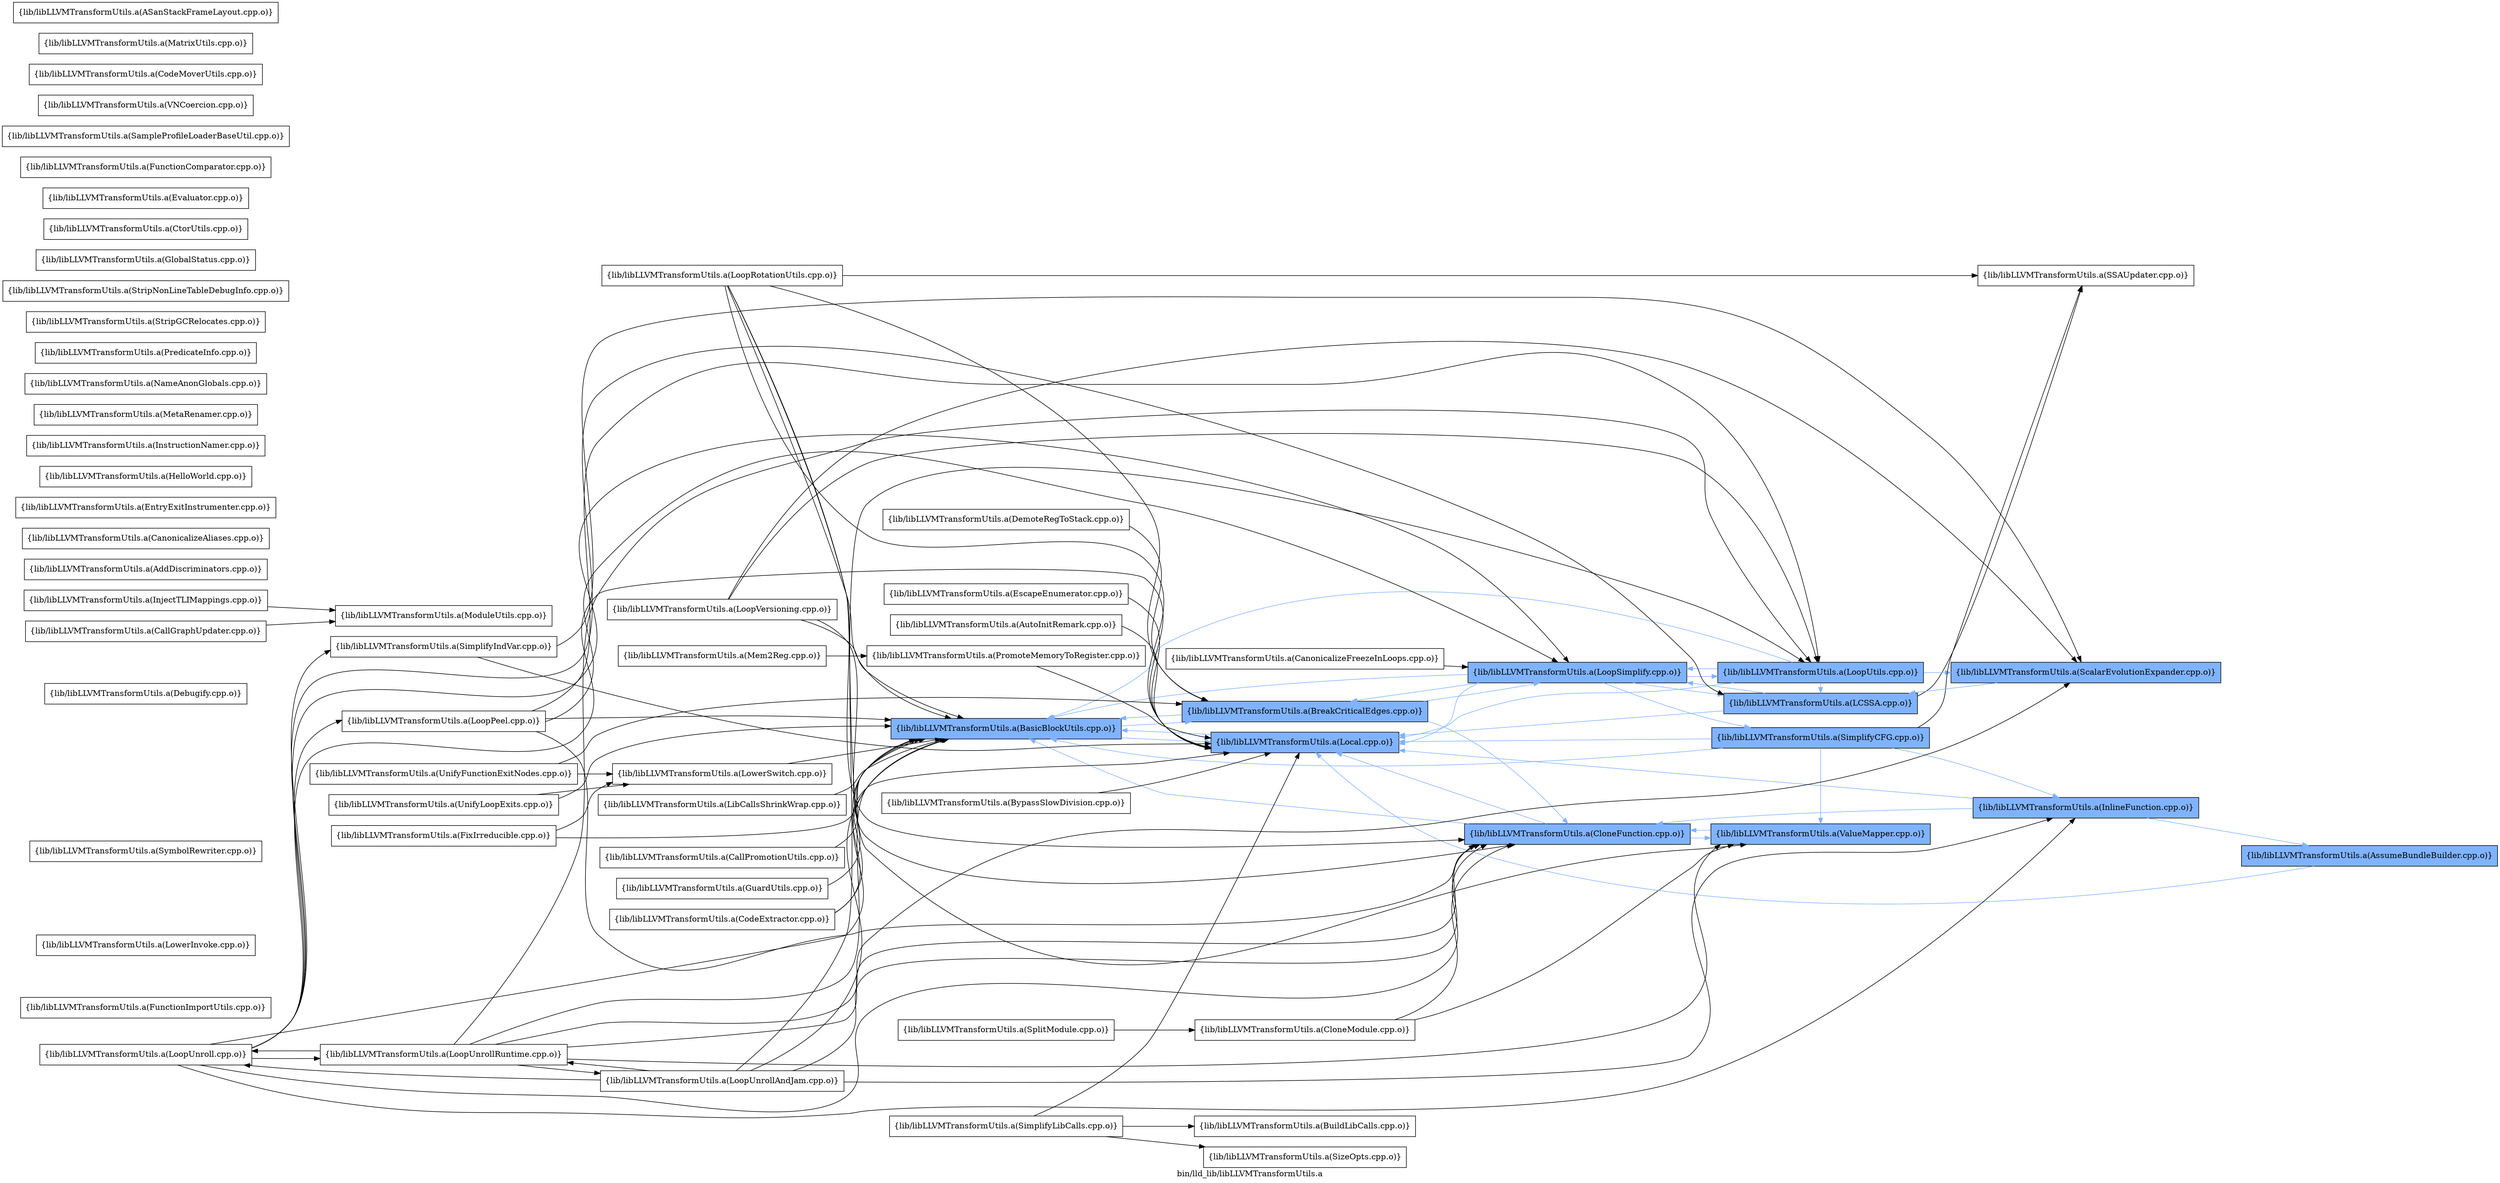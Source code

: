 digraph "bin/lld_lib/libLLVMTransformUtils.a" {
	label="bin/lld_lib/libLLVMTransformUtils.a";
	rankdir=LR;
	{ rank=same; Node0x555d01ec3d68;  }
	{ rank=same; Node0x555d01ec42b8; Node0x555d01ec31d8;  }
	{ rank=same; Node0x555d01ea9af8; Node0x555d01ead6a8;  }
	{ rank=same; Node0x555d01e9ef18; Node0x555d01ec4308; Node0x555d01ea27f8; Node0x555d01ea2b68;  }
	{ rank=same; Node0x555d01ea0868; Node0x555d01ec30e8; Node0x555d01ec5258;  }

	Node0x555d01ec3d68 [shape=record,shape=box,group=1,style=filled,fillcolor="0.600000 0.5 1",label="{lib/libLLVMTransformUtils.a(BasicBlockUtils.cpp.o)}"];
	Node0x555d01ec3d68 -> Node0x555d01ec42b8[color="0.600000 0.5 1"];
	Node0x555d01ec3d68 -> Node0x555d01ec31d8[color="0.600000 0.5 1"];
	Node0x555d01ea2168 [shape=record,shape=box,group=0,label="{lib/libLLVMTransformUtils.a(SizeOpts.cpp.o)}"];
	Node0x555d01ec31d8 [shape=record,shape=box,group=1,style=filled,fillcolor="0.600000 0.5 1",label="{lib/libLLVMTransformUtils.a(Local.cpp.o)}"];
	Node0x555d01ec31d8 -> Node0x555d01ec3d68[color="0.600000 0.5 1"];
	Node0x555d01ec42b8 [shape=record,shape=box,group=1,style=filled,fillcolor="0.600000 0.5 1",label="{lib/libLLVMTransformUtils.a(BreakCriticalEdges.cpp.o)}"];
	Node0x555d01ec42b8 -> Node0x555d01ec3d68[color="0.600000 0.5 1"];
	Node0x555d01ec42b8 -> Node0x555d01ea9af8[color="0.600000 0.5 1"];
	Node0x555d01ec42b8 -> Node0x555d01ead6a8[color="0.600000 0.5 1"];
	Node0x555d01eb2b08 [shape=record,shape=box,group=0,label="{lib/libLLVMTransformUtils.a(FunctionImportUtils.cpp.o)}"];
	Node0x555d01ea1fd8 [shape=record,shape=box,group=0,label="{lib/libLLVMTransformUtils.a(SplitModule.cpp.o)}"];
	Node0x555d01ea1fd8 -> Node0x555d01ea1358;
	Node0x555d01ea6b28 [shape=record,shape=box,group=0,label="{lib/libLLVMTransformUtils.a(CanonicalizeFreezeInLoops.cpp.o)}"];
	Node0x555d01ea6b28 -> Node0x555d01ead6a8;
	Node0x555d01ea16c8 [shape=record,shape=box,group=0,label="{lib/libLLVMTransformUtils.a(LowerInvoke.cpp.o)}"];
	Node0x555d01ea0b38 [shape=record,shape=box,group=0,label="{lib/libLLVMTransformUtils.a(SymbolRewriter.cpp.o)}"];
	Node0x555d01ec2aa8 [shape=record,shape=box,group=0,label="{lib/libLLVMTransformUtils.a(BypassSlowDivision.cpp.o)}"];
	Node0x555d01ec2aa8 -> Node0x555d01ec31d8;
	Node0x555d01ea2e38 [shape=record,shape=box,group=0,label="{lib/libLLVMTransformUtils.a(SimplifyLibCalls.cpp.o)}"];
	Node0x555d01ea2e38 -> Node0x555d01ec2698;
	Node0x555d01ea2e38 -> Node0x555d01ec31d8;
	Node0x555d01ea2e38 -> Node0x555d01ea2168;
	Node0x555d01ea90a8 [shape=record,shape=box,group=0,label="{lib/libLLVMTransformUtils.a(Debugify.cpp.o)}"];
	Node0x555d01ea2b68 [shape=record,shape=box,group=1,style=filled,fillcolor="0.600000 0.5 1",label="{lib/libLLVMTransformUtils.a(SimplifyCFG.cpp.o)}"];
	Node0x555d01ea2b68 -> Node0x555d01ec3d68[color="0.600000 0.5 1"];
	Node0x555d01ea2b68 -> Node0x555d01ec5258[color="0.600000 0.5 1"];
	Node0x555d01ea2b68 -> Node0x555d01ec31d8[color="0.600000 0.5 1"];
	Node0x555d01ea2b68 -> Node0x555d01ea0868;
	Node0x555d01ea2b68 -> Node0x555d01e9ef18[color="0.600000 0.5 1"];
	Node0x555d01ec4308 [shape=record,shape=box,group=1,style=filled,fillcolor="0.600000 0.5 1",label="{lib/libLLVMTransformUtils.a(LCSSA.cpp.o)}"];
	Node0x555d01ec4308 -> Node0x555d01ec31d8[color="0.600000 0.5 1"];
	Node0x555d01ec4308 -> Node0x555d01ead6a8[color="0.600000 0.5 1"];
	Node0x555d01ec4308 -> Node0x555d01ea0868;
	Node0x555d01ead6a8 [shape=record,shape=box,group=1,style=filled,fillcolor="0.600000 0.5 1",label="{lib/libLLVMTransformUtils.a(LoopSimplify.cpp.o)}"];
	Node0x555d01ead6a8 -> Node0x555d01ec3d68[color="0.600000 0.5 1"];
	Node0x555d01ead6a8 -> Node0x555d01ec42b8[color="0.600000 0.5 1"];
	Node0x555d01ead6a8 -> Node0x555d01ec4308[color="0.600000 0.5 1"];
	Node0x555d01ead6a8 -> Node0x555d01ec31d8[color="0.600000 0.5 1"];
	Node0x555d01ead6a8 -> Node0x555d01ea27f8[color="0.600000 0.5 1"];
	Node0x555d01ead6a8 -> Node0x555d01ea2b68[color="0.600000 0.5 1"];
	Node0x555d01ec30e8 [shape=record,shape=box,group=1,style=filled,fillcolor="0.600000 0.5 1",label="{lib/libLLVMTransformUtils.a(ScalarEvolutionExpander.cpp.o)}"];
	Node0x555d01ec30e8 -> Node0x555d01ec4308[color="0.600000 0.5 1"];
	Node0x555d01ec5258 [shape=record,shape=box,group=1,style=filled,fillcolor="0.600000 0.5 1",label="{lib/libLLVMTransformUtils.a(InlineFunction.cpp.o)}"];
	Node0x555d01ec5258 -> Node0x555d01ec56b8[color="0.600000 0.5 1"];
	Node0x555d01ec5258 -> Node0x555d01ea9af8[color="0.600000 0.5 1"];
	Node0x555d01ec5258 -> Node0x555d01ec31d8[color="0.600000 0.5 1"];
	Node0x555d01ea94b8 [shape=record,shape=box,group=0,label="{lib/libLLVMTransformUtils.a(DemoteRegToStack.cpp.o)}"];
	Node0x555d01ea94b8 -> Node0x555d01ec42b8;
	Node0x555d01eae698 [shape=record,shape=box,group=0,label="{lib/libLLVMTransformUtils.a(EscapeEnumerator.cpp.o)}"];
	Node0x555d01eae698 -> Node0x555d01ec31d8;
	Node0x555d01ec10b8 [shape=record,shape=box,group=0,label="{lib/libLLVMTransformUtils.a(ModuleUtils.cpp.o)}"];
	Node0x555d01ea27f8 [shape=record,shape=box,group=1,style=filled,fillcolor="0.600000 0.5 1",label="{lib/libLLVMTransformUtils.a(LoopUtils.cpp.o)}"];
	Node0x555d01ea27f8 -> Node0x555d01ec3d68[color="0.600000 0.5 1"];
	Node0x555d01ea27f8 -> Node0x555d01ec4308[color="0.600000 0.5 1"];
	Node0x555d01ea27f8 -> Node0x555d01ec31d8[color="0.600000 0.5 1"];
	Node0x555d01ea27f8 -> Node0x555d01ead6a8[color="0.600000 0.5 1"];
	Node0x555d01ea27f8 -> Node0x555d01ec30e8[color="0.600000 0.5 1"];
	Node0x555d01ea9af8 [shape=record,shape=box,group=1,style=filled,fillcolor="0.600000 0.5 1",label="{lib/libLLVMTransformUtils.a(CloneFunction.cpp.o)}"];
	Node0x555d01ea9af8 -> Node0x555d01ec3d68[color="0.600000 0.5 1"];
	Node0x555d01ea9af8 -> Node0x555d01ec31d8[color="0.600000 0.5 1"];
	Node0x555d01ea9af8 -> Node0x555d01e9ef18[color="0.600000 0.5 1"];
	Node0x555d01ea0868 [shape=record,shape=box,group=0,label="{lib/libLLVMTransformUtils.a(SSAUpdater.cpp.o)}"];
	Node0x555d01e9ef18 [shape=record,shape=box,group=1,style=filled,fillcolor="0.600000 0.5 1",label="{lib/libLLVMTransformUtils.a(ValueMapper.cpp.o)}"];
	Node0x555d01e9ef18 -> Node0x555d01ea9af8[color="0.600000 0.5 1"];
	Node0x555d01ebd1e8 [shape=record,shape=box,group=0,label="{lib/libLLVMTransformUtils.a(AddDiscriminators.cpp.o)}"];
	Node0x555d01ec56b8 [shape=record,shape=box,group=1,style=filled,fillcolor="0.600000 0.5 1",label="{lib/libLLVMTransformUtils.a(AssumeBundleBuilder.cpp.o)}"];
	Node0x555d01ec56b8 -> Node0x555d01ec31d8[color="0.600000 0.5 1"];
	Node0x555d01ec1e78 [shape=record,shape=box,group=0,label="{lib/libLLVMTransformUtils.a(CanonicalizeAliases.cpp.o)}"];
	Node0x555d01eabe48 [shape=record,shape=box,group=0,label="{lib/libLLVMTransformUtils.a(EntryExitInstrumenter.cpp.o)}"];
	Node0x555d01eaaae8 [shape=record,shape=box,group=0,label="{lib/libLLVMTransformUtils.a(FixIrreducible.cpp.o)}"];
	Node0x555d01eaaae8 -> Node0x555d01ec3d68;
	Node0x555d01eaaae8 -> Node0x555d01ea14e8;
	Node0x555d01ec5758 [shape=record,shape=box,group=0,label="{lib/libLLVMTransformUtils.a(HelloWorld.cpp.o)}"];
	Node0x555d01ec5078 [shape=record,shape=box,group=0,label="{lib/libLLVMTransformUtils.a(InjectTLIMappings.cpp.o)}"];
	Node0x555d01ec5078 -> Node0x555d01ec10b8;
	Node0x555d01ec4498 [shape=record,shape=box,group=0,label="{lib/libLLVMTransformUtils.a(InstructionNamer.cpp.o)}"];
	Node0x555d01ec37c8 [shape=record,shape=box,group=0,label="{lib/libLLVMTransformUtils.a(LibCallsShrinkWrap.cpp.o)}"];
	Node0x555d01ec37c8 -> Node0x555d01ec3d68;
	Node0x555d01ea0f48 [shape=record,shape=box,group=0,label="{lib/libLLVMTransformUtils.a(LoopVersioning.cpp.o)}"];
	Node0x555d01ea0f48 -> Node0x555d01ec3d68;
	Node0x555d01ea0f48 -> Node0x555d01ea9af8;
	Node0x555d01ea0f48 -> Node0x555d01ea27f8;
	Node0x555d01ea0f48 -> Node0x555d01ec30e8;
	Node0x555d01ea14e8 [shape=record,shape=box,group=0,label="{lib/libLLVMTransformUtils.a(LowerSwitch.cpp.o)}"];
	Node0x555d01ea14e8 -> Node0x555d01ec3d68;
	Node0x555d01ec5ac8 [shape=record,shape=box,group=0,label="{lib/libLLVMTransformUtils.a(Mem2Reg.cpp.o)}"];
	Node0x555d01ec5ac8 -> Node0x555d01ec2468;
	Node0x555d01ec1d38 [shape=record,shape=box,group=0,label="{lib/libLLVMTransformUtils.a(MetaRenamer.cpp.o)}"];
	Node0x555d01ec1f18 [shape=record,shape=box,group=0,label="{lib/libLLVMTransformUtils.a(NameAnonGlobals.cpp.o)}"];
	Node0x555d01ec2b48 [shape=record,shape=box,group=0,label="{lib/libLLVMTransformUtils.a(PredicateInfo.cpp.o)}"];
	Node0x555d01ea15d8 [shape=record,shape=box,group=0,label="{lib/libLLVMTransformUtils.a(StripGCRelocates.cpp.o)}"];
	Node0x555d01ea1038 [shape=record,shape=box,group=0,label="{lib/libLLVMTransformUtils.a(StripNonLineTableDebugInfo.cpp.o)}"];
	Node0x555d01e9fe68 [shape=record,shape=box,group=0,label="{lib/libLLVMTransformUtils.a(UnifyFunctionExitNodes.cpp.o)}"];
	Node0x555d01e9fe68 -> Node0x555d01ec42b8;
	Node0x555d01e9fe68 -> Node0x555d01ea14e8;
	Node0x555d01e9faf8 [shape=record,shape=box,group=0,label="{lib/libLLVMTransformUtils.a(UnifyLoopExits.cpp.o)}"];
	Node0x555d01e9faf8 -> Node0x555d01ec3d68;
	Node0x555d01e9faf8 -> Node0x555d01ea14e8;
	Node0x555d01ec2468 [shape=record,shape=box,group=0,label="{lib/libLLVMTransformUtils.a(PromoteMemoryToRegister.cpp.o)}"];
	Node0x555d01ec2468 -> Node0x555d01ec31d8;
	Node0x555d01ec1428 [shape=record,shape=box,group=0,label="{lib/libLLVMTransformUtils.a(CallGraphUpdater.cpp.o)}"];
	Node0x555d01ec1428 -> Node0x555d01ec10b8;
	Node0x555d01ea9828 [shape=record,shape=box,group=0,label="{lib/libLLVMTransformUtils.a(CodeExtractor.cpp.o)}"];
	Node0x555d01ea9828 -> Node0x555d01ec3d68;
	Node0x555d01ea9828 -> Node0x555d01ec31d8;
	Node0x555d01eb2388 [shape=record,shape=box,group=0,label="{lib/libLLVMTransformUtils.a(GlobalStatus.cpp.o)}"];
	Node0x555d01ea8a18 [shape=record,shape=box,group=0,label="{lib/libLLVMTransformUtils.a(CtorUtils.cpp.o)}"];
	Node0x555d01eab4e8 [shape=record,shape=box,group=0,label="{lib/libLLVMTransformUtils.a(Evaluator.cpp.o)}"];
	Node0x555d01ec2698 [shape=record,shape=box,group=0,label="{lib/libLLVMTransformUtils.a(BuildLibCalls.cpp.o)}"];
	Node0x555d01ec3728 [shape=record,shape=box,group=0,label="{lib/libLLVMTransformUtils.a(CallPromotionUtils.cpp.o)}"];
	Node0x555d01ec3728 -> Node0x555d01ec3d68;
	Node0x555d01eb3b48 [shape=record,shape=box,group=0,label="{lib/libLLVMTransformUtils.a(FunctionComparator.cpp.o)}"];
	Node0x555d01ea10d8 [shape=record,shape=box,group=0,label="{lib/libLLVMTransformUtils.a(SampleProfileLoaderBaseUtil.cpp.o)}"];
	Node0x555d01ec3ae8 [shape=record,shape=box,group=0,label="{lib/libLLVMTransformUtils.a(AutoInitRemark.cpp.o)}"];
	Node0x555d01ec3ae8 -> Node0x555d01ec31d8;
	Node0x555d01eb2658 [shape=record,shape=box,group=0,label="{lib/libLLVMTransformUtils.a(GuardUtils.cpp.o)}"];
	Node0x555d01eb2658 -> Node0x555d01ec3d68;
	Node0x555d01e9ed88 [shape=record,shape=box,group=0,label="{lib/libLLVMTransformUtils.a(VNCoercion.cpp.o)}"];
	Node0x555d01eadab8 [shape=record,shape=box,group=0,label="{lib/libLLVMTransformUtils.a(SimplifyIndVar.cpp.o)}"];
	Node0x555d01eadab8 -> Node0x555d01ec31d8;
	Node0x555d01eadab8 -> Node0x555d01ec30e8;
	Node0x555d01ea9fa8 [shape=record,shape=box,group=0,label="{lib/libLLVMTransformUtils.a(CodeMoverUtils.cpp.o)}"];
	Node0x555d01eb1f78 [shape=record,shape=box,group=0,label="{lib/libLLVMTransformUtils.a(LoopPeel.cpp.o)}"];
	Node0x555d01eb1f78 -> Node0x555d01ec3d68;
	Node0x555d01eb1f78 -> Node0x555d01ea9af8;
	Node0x555d01eb1f78 -> Node0x555d01ead6a8;
	Node0x555d01eb1f78 -> Node0x555d01ea27f8;
	Node0x555d01ead518 [shape=record,shape=box,group=0,label="{lib/libLLVMTransformUtils.a(LoopRotationUtils.cpp.o)}"];
	Node0x555d01ead518 -> Node0x555d01ec3d68;
	Node0x555d01ead518 -> Node0x555d01ec42b8;
	Node0x555d01ead518 -> Node0x555d01ea9af8;
	Node0x555d01ead518 -> Node0x555d01ec31d8;
	Node0x555d01ead518 -> Node0x555d01ea0868;
	Node0x555d01ead518 -> Node0x555d01e9ef18;
	Node0x555d01eb21a8 [shape=record,shape=box,group=0,label="{lib/libLLVMTransformUtils.a(LoopUnroll.cpp.o)}"];
	Node0x555d01eb21a8 -> Node0x555d01ec3d68;
	Node0x555d01eb21a8 -> Node0x555d01ea9af8;
	Node0x555d01eb21a8 -> Node0x555d01ec5258;
	Node0x555d01eb21a8 -> Node0x555d01ec4308;
	Node0x555d01eb21a8 -> Node0x555d01ec31d8;
	Node0x555d01eb21a8 -> Node0x555d01eb1f78;
	Node0x555d01eb21a8 -> Node0x555d01ead6a8;
	Node0x555d01eb21a8 -> Node0x555d01ea22a8;
	Node0x555d01eb21a8 -> Node0x555d01eadab8;
	Node0x555d01ea2258 [shape=record,shape=box,group=0,label="{lib/libLLVMTransformUtils.a(LoopUnrollAndJam.cpp.o)}"];
	Node0x555d01ea2258 -> Node0x555d01ec3d68;
	Node0x555d01ea2258 -> Node0x555d01ea9af8;
	Node0x555d01ea2258 -> Node0x555d01ec5258;
	Node0x555d01ea2258 -> Node0x555d01eb21a8;
	Node0x555d01ea2258 -> Node0x555d01ea22a8;
	Node0x555d01ea2258 -> Node0x555d01ea27f8;
	Node0x555d01e9f508 [shape=record,shape=box,group=0,label="{lib/libLLVMTransformUtils.a(MatrixUtils.cpp.o)}"];
	Node0x555d01ec53e8 [shape=record,shape=box,group=0,label="{lib/libLLVMTransformUtils.a(ASanStackFrameLayout.cpp.o)}"];
	Node0x555d01ea22a8 [shape=record,shape=box,group=0,label="{lib/libLLVMTransformUtils.a(LoopUnrollRuntime.cpp.o)}"];
	Node0x555d01ea22a8 -> Node0x555d01ec3d68;
	Node0x555d01ea22a8 -> Node0x555d01ea9af8;
	Node0x555d01ea22a8 -> Node0x555d01eb21a8;
	Node0x555d01ea22a8 -> Node0x555d01ea2258;
	Node0x555d01ea22a8 -> Node0x555d01ea27f8;
	Node0x555d01ea22a8 -> Node0x555d01ec30e8;
	Node0x555d01ea22a8 -> Node0x555d01e9ef18;
	Node0x555d01ea1358 [shape=record,shape=box,group=0,label="{lib/libLLVMTransformUtils.a(CloneModule.cpp.o)}"];
	Node0x555d01ea1358 -> Node0x555d01ea9af8;
	Node0x555d01ea1358 -> Node0x555d01e9ef18;
}
